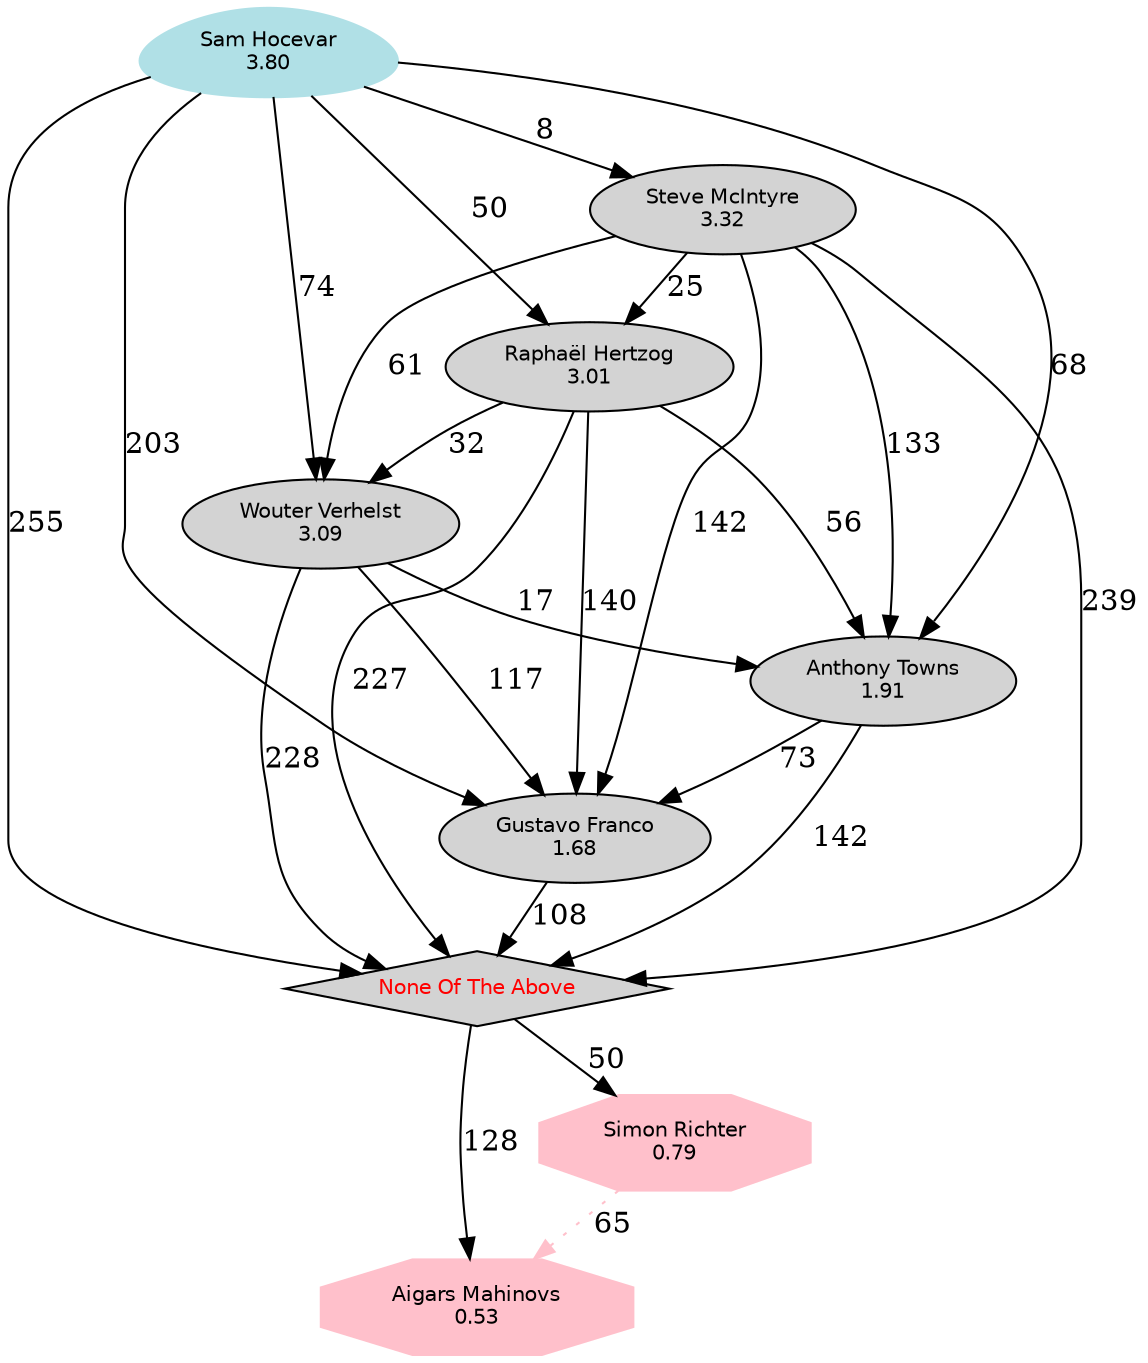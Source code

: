 digraph Results {
  ranksep=0.25;
 "Wouter Verhelst\n3.09" [ style="filled" , fontname="Helvetica", fontsize=10  ];
 "Wouter Verhelst\n3.09" -> "Gustavo Franco\n1.68" [ label="117" ];
 "Wouter Verhelst\n3.09" -> "Anthony Towns\n1.91" [ label="17" ];
 "Wouter Verhelst\n3.09" -> "None Of The Above" [ label="228" ];
 "Aigars Mahinovs\n0.53" [ style="filled" , color="pink", shape=octagon, fontname="Helvetica", fontsize=10  ];
 "None Of The Above" -> "Aigars Mahinovs\n0.53" [ label="128" ];
 "Simon Richter\n0.79" -> "Aigars Mahinovs\n0.53" [ label="65",  style="dotted", color="pink" ];
 "Gustavo Franco\n1.68" [ style="filled" , fontname="Helvetica", fontsize=10  ];
 "Gustavo Franco\n1.68" -> "None Of The Above" [ label="108" ];
 "Sam Hocevar\n3.80" [ style="filled" , color="powderblue", shape=egg, fontcolor="Navy Blue", fontname="Helvetica", fontsize=10  ];
 "Sam Hocevar\n3.80" -> "Wouter Verhelst\n3.09" [ label="74" ];
 "Sam Hocevar\n3.80" -> "Gustavo Franco\n1.68" [ label="203" ];
 "Sam Hocevar\n3.80" -> "Steve McIntyre\n3.32" [ label="8" ];
 "Sam Hocevar\n3.80" -> "Raphaël Hertzog\n3.01" [ label="50" ];
 "Sam Hocevar\n3.80" -> "Anthony Towns\n1.91" [ label="68" ];
 "Sam Hocevar\n3.80" -> "None Of The Above" [ label="255" ];
 "Steve McIntyre\n3.32" [ style="filled" , fontname="Helvetica", fontsize=10  ];
 "Steve McIntyre\n3.32" -> "Wouter Verhelst\n3.09" [ label="61" ];
 "Steve McIntyre\n3.32" -> "Gustavo Franco\n1.68" [ label="142" ];
 "Steve McIntyre\n3.32" -> "Raphaël Hertzog\n3.01" [ label="25" ];
 "Steve McIntyre\n3.32" -> "Anthony Towns\n1.91" [ label="133" ];
 "Steve McIntyre\n3.32" -> "None Of The Above" [ label="239" ];
 "Raphaël Hertzog\n3.01" [ style="filled" , fontname="Helvetica", fontsize=10  ];
 "Raphaël Hertzog\n3.01" -> "Wouter Verhelst\n3.09" [ label="32" ];
 "Raphaël Hertzog\n3.01" -> "Gustavo Franco\n1.68" [ label="140" ];
 "Raphaël Hertzog\n3.01" -> "Anthony Towns\n1.91" [ label="56" ];
 "Raphaël Hertzog\n3.01" -> "None Of The Above" [ label="227" ];
 "Anthony Towns\n1.91" [ style="filled" , fontname="Helvetica", fontsize=10  ];
 "Anthony Towns\n1.91" -> "Gustavo Franco\n1.68" [ label="73" ];
 "Anthony Towns\n1.91" -> "None Of The Above" [ label="142" ];
 "Simon Richter\n0.79" [ style="filled" , color="pink", shape=octagon, fontname="Helvetica", fontsize=10  ];
 "None Of The Above" -> "Simon Richter\n0.79" [ label="50" ];
 "None Of The Above" [ style="filled" , shape=diamond, fontcolor="Red", fontname="Helvetica", fontsize=10  ];
}
